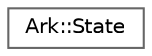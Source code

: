 digraph "Graphical Class Hierarchy"
{
 // INTERACTIVE_SVG=YES
 // LATEX_PDF_SIZE
  bgcolor="transparent";
  edge [fontname=Helvetica,fontsize=10,labelfontname=Helvetica,labelfontsize=10];
  node [fontname=Helvetica,fontsize=10,shape=box,height=0.2,width=0.4];
  rankdir="LR";
  Node0 [id="Node000000",label="Ark::State",height=0.2,width=0.4,color="grey40", fillcolor="white", style="filled",URL="$d1/d37/classArk_1_1State.html",tooltip="Ark state to handle the dirty job of loading and compiling ArkScript code."];
}
